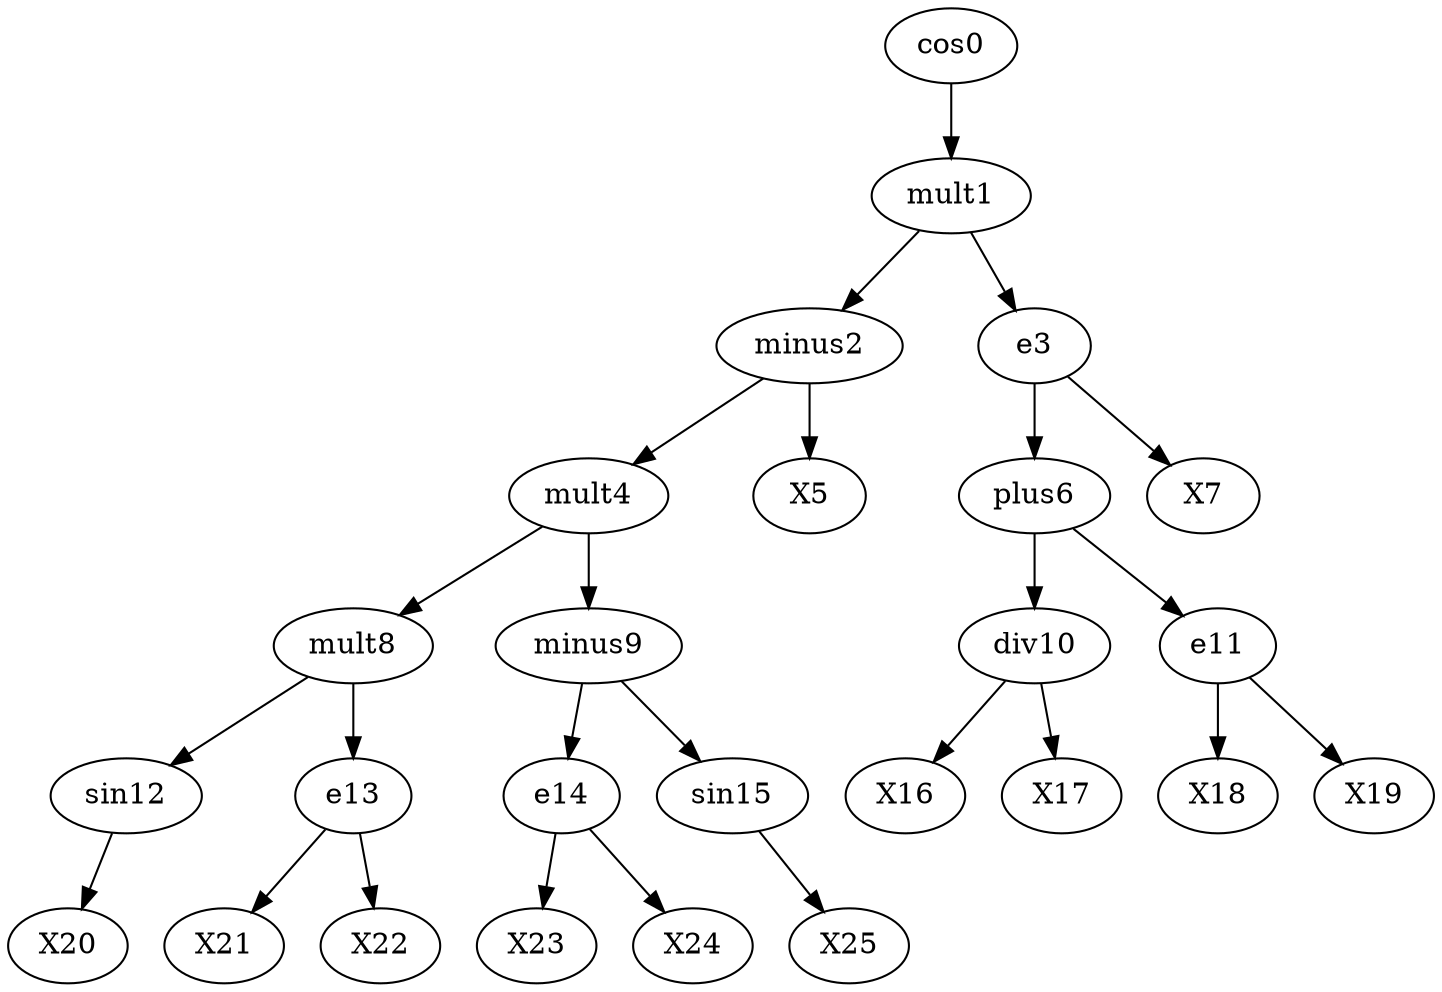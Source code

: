 digraph T {
	cos0 -> mult1;
	mult1 -> minus2;
	mult1 -> e3;
	minus2 -> mult4;
	minus2 -> X5;
	e3 -> plus6;
	e3 -> X7;
	mult4 -> mult8;
	mult4 -> minus9;
	plus6 -> div10;
	plus6 -> e11;
	mult8 -> sin12;
	mult8 -> e13;
	minus9 -> e14;
	minus9 -> sin15;
	div10 -> X16;
	div10 -> X17;
	e11 -> X18;
	e11 -> X19;
	sin12 -> X20;
	e13 -> X21;
	e13 -> X22;
	e14 -> X23;
	e14 -> X24;
	sin15 -> X25;
}
